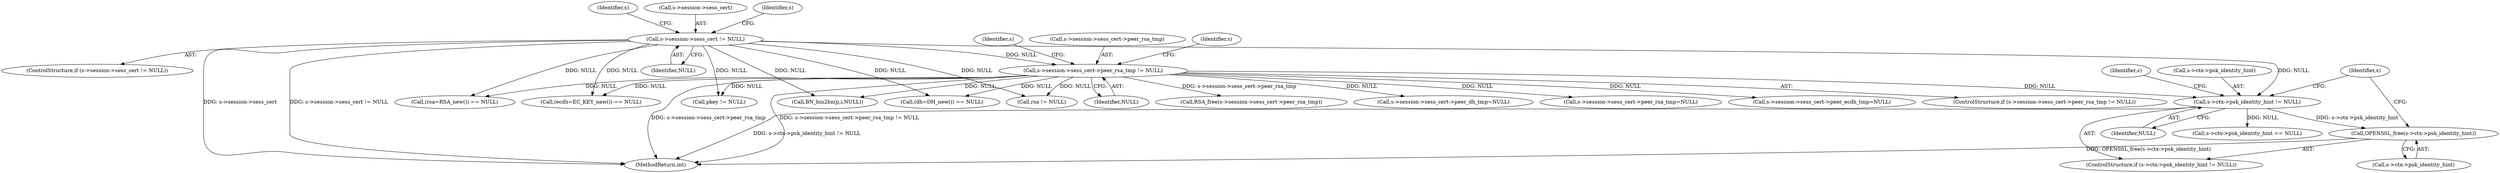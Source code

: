 digraph "0_openssl_b15f8769644b00ef7283521593360b7b2135cb63@API" {
"1000465" [label="(Call,OPENSSL_free(s->ctx->psk_identity_hint))"];
"1000458" [label="(Call,s->ctx->psk_identity_hint != NULL)"];
"1000277" [label="(Call,s->session->sess_cert->peer_rsa_tmp != NULL)"];
"1000268" [label="(Call,s->session->sess_cert != NULL)"];
"1000285" [label="(Identifier,NULL)"];
"1000278" [label="(Call,s->session->sess_cert->peer_rsa_tmp)"];
"1000287" [label="(Call,RSA_free(s->session->sess_cert->peer_rsa_tmp))"];
"1000464" [label="(Identifier,NULL)"];
"1000321" [label="(Call,s->session->sess_cert->peer_dh_tmp=NULL)"];
"1000929" [label="(Call,(dh=DH_new()) == NULL)"];
"1000267" [label="(ControlStructure,if (s->session->sess_cert != NULL))"];
"1000281" [label="(Identifier,s)"];
"1001179" [label="(Call,(ecdh=EC_KEY_new()) == NULL)"];
"1000291" [label="(Identifier,s)"];
"1000458" [label="(Call,s->ctx->psk_identity_hint != NULL)"];
"1000277" [label="(Call,s->session->sess_cert->peer_rsa_tmp != NULL)"];
"1000295" [label="(Call,s->session->sess_cert->peer_rsa_tmp=NULL)"];
"1000466" [label="(Call,s->ctx->psk_identity_hint)"];
"1000474" [label="(Identifier,s)"];
"1000480" [label="(Call,s->ctx->psk_identity_hint == NULL)"];
"1000468" [label="(Identifier,s)"];
"1000457" [label="(ControlStructure,if (s->ctx->psk_identity_hint != NULL))"];
"1000465" [label="(Call,OPENSSL_free(s->ctx->psk_identity_hint))"];
"1000308" [label="(Identifier,s)"];
"1001416" [label="(Call,pkey != NULL)"];
"1000544" [label="(Call,BN_bin2bn(p,i,NULL))"];
"1001737" [label="(Call,rsa != NULL)"];
"1000347" [label="(Call,s->session->sess_cert->peer_ecdh_tmp=NULL)"];
"1000269" [label="(Call,s->session->sess_cert)"];
"1000268" [label="(Call,s->session->sess_cert != NULL)"];
"1000274" [label="(Identifier,NULL)"];
"1000276" [label="(ControlStructure,if (s->session->sess_cert->peer_rsa_tmp != NULL))"];
"1000361" [label="(Identifier,s)"];
"1000459" [label="(Call,s->ctx->psk_identity_hint)"];
"1001764" [label="(MethodReturn,int)"];
"1000773" [label="(Call,(rsa=RSA_new()) == NULL)"];
"1000465" -> "1000457"  [label="AST: "];
"1000465" -> "1000466"  [label="CFG: "];
"1000466" -> "1000465"  [label="AST: "];
"1000474" -> "1000465"  [label="CFG: "];
"1000465" -> "1001764"  [label="DDG: OPENSSL_free(s->ctx->psk_identity_hint)"];
"1000458" -> "1000465"  [label="DDG: s->ctx->psk_identity_hint"];
"1000458" -> "1000457"  [label="AST: "];
"1000458" -> "1000464"  [label="CFG: "];
"1000459" -> "1000458"  [label="AST: "];
"1000464" -> "1000458"  [label="AST: "];
"1000468" -> "1000458"  [label="CFG: "];
"1000474" -> "1000458"  [label="CFG: "];
"1000458" -> "1001764"  [label="DDG: s->ctx->psk_identity_hint != NULL"];
"1000277" -> "1000458"  [label="DDG: NULL"];
"1000268" -> "1000458"  [label="DDG: NULL"];
"1000458" -> "1000480"  [label="DDG: NULL"];
"1000277" -> "1000276"  [label="AST: "];
"1000277" -> "1000285"  [label="CFG: "];
"1000278" -> "1000277"  [label="AST: "];
"1000285" -> "1000277"  [label="AST: "];
"1000291" -> "1000277"  [label="CFG: "];
"1000308" -> "1000277"  [label="CFG: "];
"1000277" -> "1001764"  [label="DDG: s->session->sess_cert->peer_rsa_tmp"];
"1000277" -> "1001764"  [label="DDG: s->session->sess_cert->peer_rsa_tmp != NULL"];
"1000268" -> "1000277"  [label="DDG: NULL"];
"1000277" -> "1000287"  [label="DDG: s->session->sess_cert->peer_rsa_tmp"];
"1000277" -> "1000295"  [label="DDG: NULL"];
"1000277" -> "1000321"  [label="DDG: NULL"];
"1000277" -> "1000347"  [label="DDG: NULL"];
"1000277" -> "1000544"  [label="DDG: NULL"];
"1000277" -> "1000773"  [label="DDG: NULL"];
"1000277" -> "1000929"  [label="DDG: NULL"];
"1000277" -> "1001179"  [label="DDG: NULL"];
"1000277" -> "1001416"  [label="DDG: NULL"];
"1000277" -> "1001737"  [label="DDG: NULL"];
"1000268" -> "1000267"  [label="AST: "];
"1000268" -> "1000274"  [label="CFG: "];
"1000269" -> "1000268"  [label="AST: "];
"1000274" -> "1000268"  [label="AST: "];
"1000281" -> "1000268"  [label="CFG: "];
"1000361" -> "1000268"  [label="CFG: "];
"1000268" -> "1001764"  [label="DDG: s->session->sess_cert"];
"1000268" -> "1001764"  [label="DDG: s->session->sess_cert != NULL"];
"1000268" -> "1000544"  [label="DDG: NULL"];
"1000268" -> "1000773"  [label="DDG: NULL"];
"1000268" -> "1000929"  [label="DDG: NULL"];
"1000268" -> "1001179"  [label="DDG: NULL"];
"1000268" -> "1001416"  [label="DDG: NULL"];
"1000268" -> "1001737"  [label="DDG: NULL"];
}
